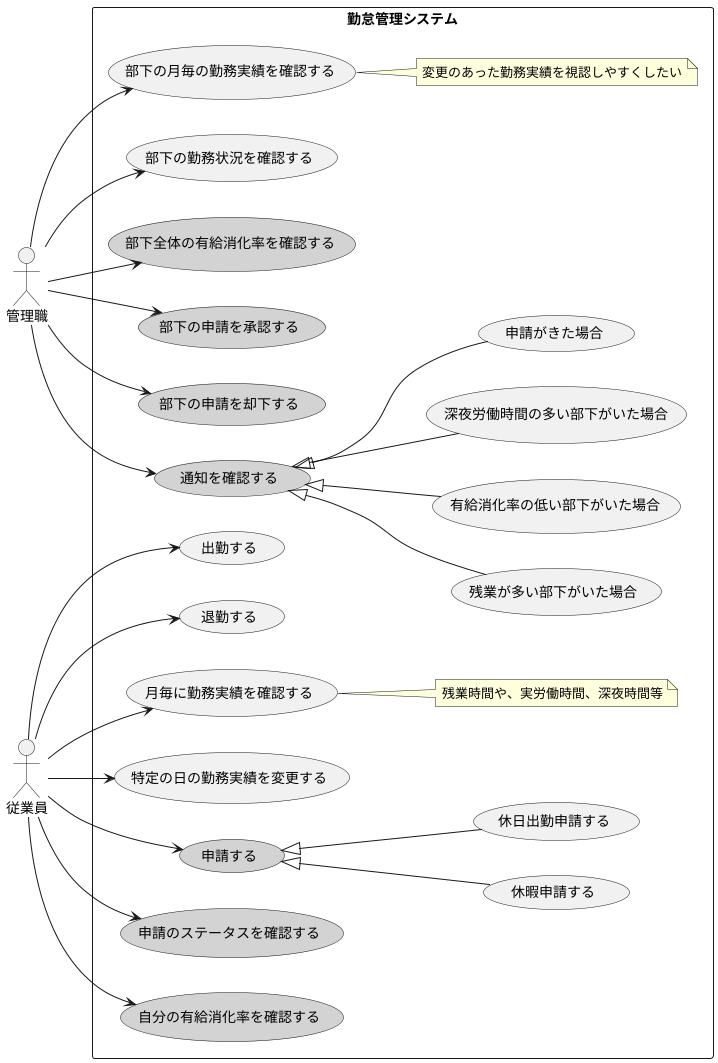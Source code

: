 @startuml
left to right direction
actor 管理職 as m
actor 従業員 as e

rectangle 勤怠管理システム{
'   管理職
    m --> (部下の月毎の勤務実績を確認する)
    note right of (部下の月毎の勤務実績を確認する): 変更のあった勤務実績を視認しやすくしたい

    m --> (部下の勤務状況を確認する)

    usecase (部下全体の有給消化率を確認する) #d3d3d3
    m --> (部下全体の有給消化率を確認する)
    usecase (部下の申請を承認する) #d3d3d3
    usecase (部下の申請を却下する) #d3d3d3
    m --> (部下の申請を承認する)
    m --> (部下の申請を却下する)
    usecase (通知を確認する) #d3d3d3
    m --> (通知を確認する)
        (通知を確認する) <|-- (残業が多い部下がいた場合)
        (通知を確認する) <|-- (有給消化率の低い部下がいた場合)
        (通知を確認する) <|-- (深夜労働時間の多い部下がいた場合)
        (通知を確認する) <|-- (申請がきた場合)
'   従業員
    e --> (出勤する)
    e --> (退勤する)
    e --> (月毎に勤務実績を確認する)
    note right of (月毎に勤務実績を確認する): 残業時間や、実労働時間、深夜時間等
    e --> (特定の日の勤務実績を変更する)

    usecase (申請する) #d3d3d3
    e --> (申請する)
        (申請する) <|-- (休暇申請する)
        (申請する) <|-- (休日出勤申請する)
    usecase (申請のステータスを確認する) #d3d3d3
    e --> (申請のステータスを確認する)
    usecase (自分の有給消化率を確認する) #d3d3d3
    e --> (自分の有給消化率を確認する)
}
@enduml